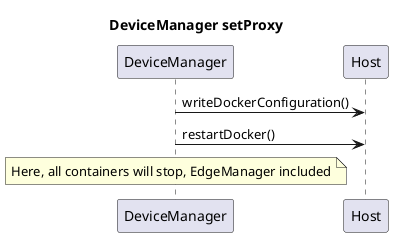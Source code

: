 @startuml

title "DeviceManager setProxy"

participant DeviceManager as DM
participant Host


DM->Host: writeDockerConfiguration()
DM->Host: restartDocker()
Note over DM: Here, all containers will stop, EdgeManager included

@enduml

